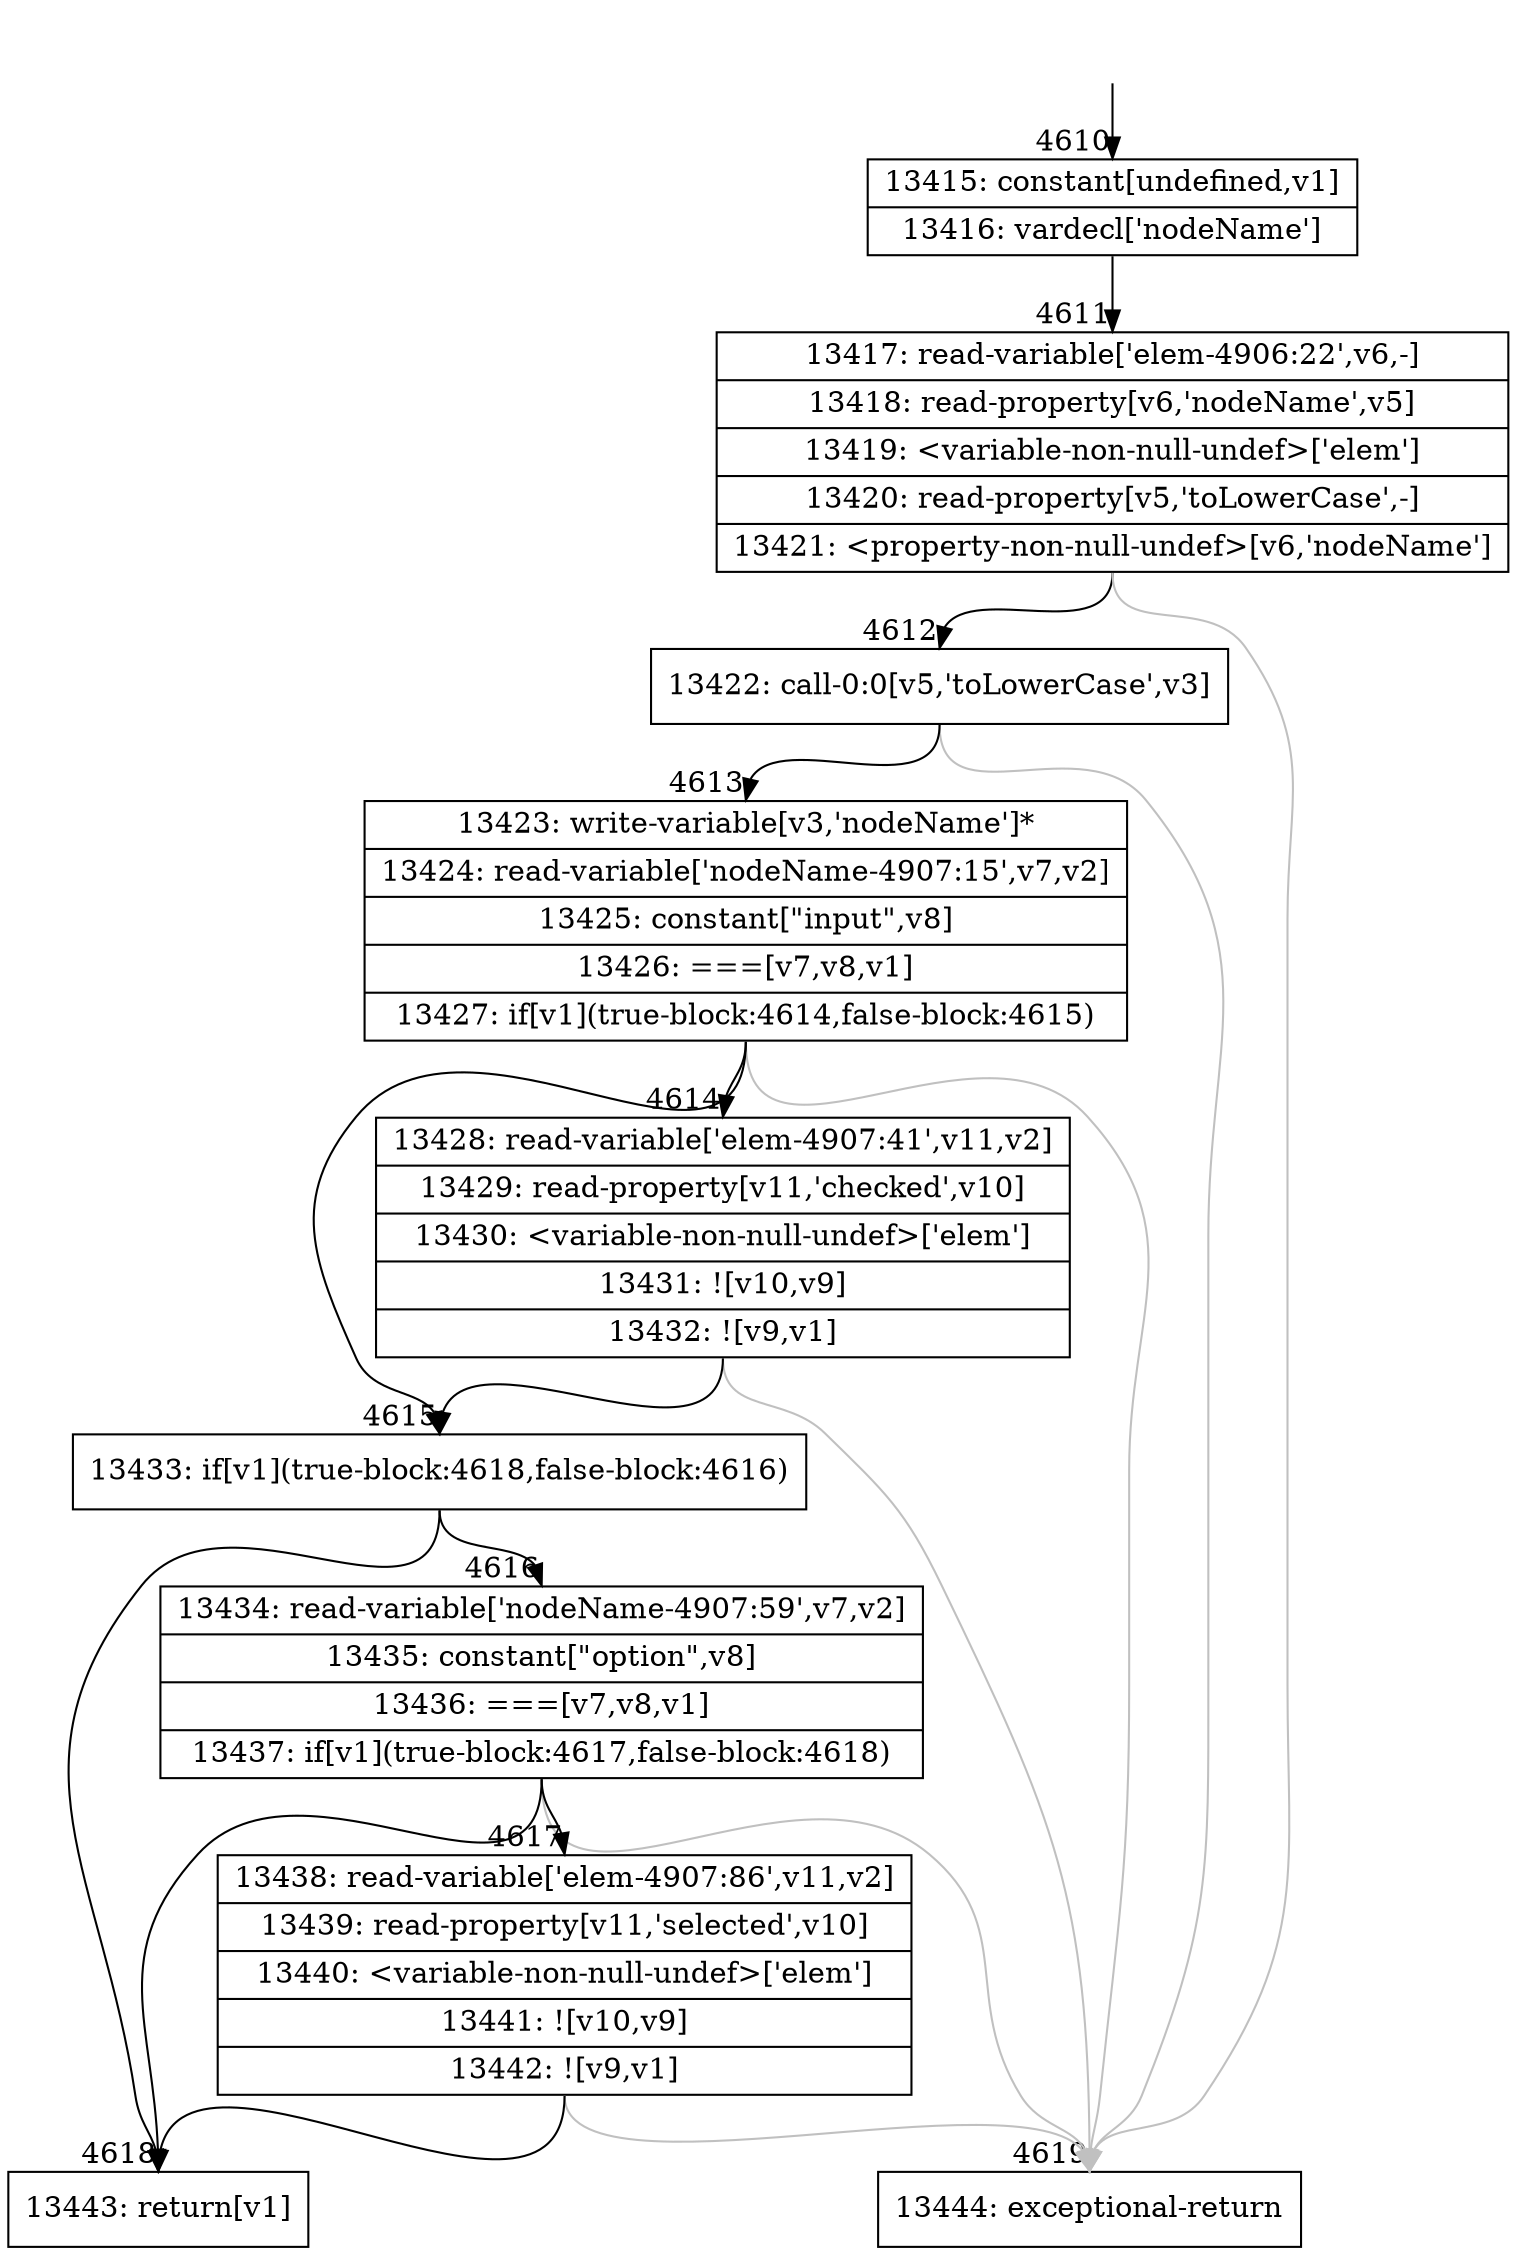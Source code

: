 digraph {
rankdir="TD"
BB_entry303[shape=none,label=""];
BB_entry303 -> BB4610 [tailport=s, headport=n, headlabel="    4610"]
BB4610 [shape=record label="{13415: constant[undefined,v1]|13416: vardecl['nodeName']}" ] 
BB4610 -> BB4611 [tailport=s, headport=n, headlabel="      4611"]
BB4611 [shape=record label="{13417: read-variable['elem-4906:22',v6,-]|13418: read-property[v6,'nodeName',v5]|13419: \<variable-non-null-undef\>['elem']|13420: read-property[v5,'toLowerCase',-]|13421: \<property-non-null-undef\>[v6,'nodeName']}" ] 
BB4611 -> BB4612 [tailport=s, headport=n, headlabel="      4612"]
BB4611 -> BB4619 [tailport=s, headport=n, color=gray, headlabel="      4619"]
BB4612 [shape=record label="{13422: call-0:0[v5,'toLowerCase',v3]}" ] 
BB4612 -> BB4613 [tailport=s, headport=n, headlabel="      4613"]
BB4612 -> BB4619 [tailport=s, headport=n, color=gray]
BB4613 [shape=record label="{13423: write-variable[v3,'nodeName']*|13424: read-variable['nodeName-4907:15',v7,v2]|13425: constant[\"input\",v8]|13426: ===[v7,v8,v1]|13427: if[v1](true-block:4614,false-block:4615)}" ] 
BB4613 -> BB4615 [tailport=s, headport=n, headlabel="      4615"]
BB4613 -> BB4614 [tailport=s, headport=n, headlabel="      4614"]
BB4613 -> BB4619 [tailport=s, headport=n, color=gray]
BB4614 [shape=record label="{13428: read-variable['elem-4907:41',v11,v2]|13429: read-property[v11,'checked',v10]|13430: \<variable-non-null-undef\>['elem']|13431: ![v10,v9]|13432: ![v9,v1]}" ] 
BB4614 -> BB4615 [tailport=s, headport=n]
BB4614 -> BB4619 [tailport=s, headport=n, color=gray]
BB4615 [shape=record label="{13433: if[v1](true-block:4618,false-block:4616)}" ] 
BB4615 -> BB4618 [tailport=s, headport=n, headlabel="      4618"]
BB4615 -> BB4616 [tailport=s, headport=n, headlabel="      4616"]
BB4616 [shape=record label="{13434: read-variable['nodeName-4907:59',v7,v2]|13435: constant[\"option\",v8]|13436: ===[v7,v8,v1]|13437: if[v1](true-block:4617,false-block:4618)}" ] 
BB4616 -> BB4618 [tailport=s, headport=n]
BB4616 -> BB4617 [tailport=s, headport=n, headlabel="      4617"]
BB4616 -> BB4619 [tailport=s, headport=n, color=gray]
BB4617 [shape=record label="{13438: read-variable['elem-4907:86',v11,v2]|13439: read-property[v11,'selected',v10]|13440: \<variable-non-null-undef\>['elem']|13441: ![v10,v9]|13442: ![v9,v1]}" ] 
BB4617 -> BB4618 [tailport=s, headport=n]
BB4617 -> BB4619 [tailport=s, headport=n, color=gray]
BB4618 [shape=record label="{13443: return[v1]}" ] 
BB4619 [shape=record label="{13444: exceptional-return}" ] 
}
